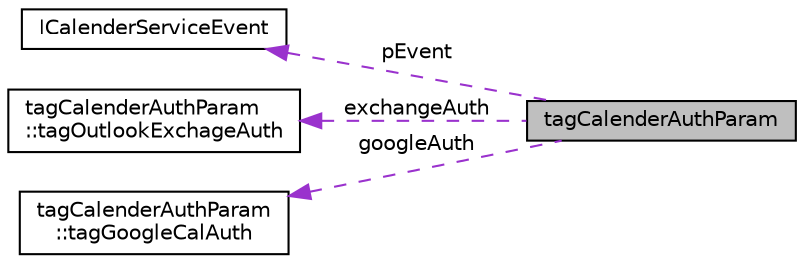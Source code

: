 digraph "tagCalenderAuthParam"
{
  edge [fontname="Helvetica",fontsize="10",labelfontname="Helvetica",labelfontsize="10"];
  node [fontname="Helvetica",fontsize="10",shape=record];
  rankdir="LR";
  Node1 [label="tagCalenderAuthParam",height=0.2,width=0.4,color="black", fillcolor="grey75", style="filled", fontcolor="black"];
  Node2 -> Node1 [dir="back",color="darkorchid3",fontsize="10",style="dashed",label=" pEvent" ,fontname="Helvetica"];
  Node2 [label="ICalenderServiceEvent",height=0.2,width=0.4,color="black", fillcolor="white", style="filled",URL="$class_i_calender_service_event.html",tooltip="Calender Service Callback Event. "];
  Node3 -> Node1 [dir="back",color="darkorchid3",fontsize="10",style="dashed",label=" exchangeAuth" ,fontname="Helvetica"];
  Node3 [label="tagCalenderAuthParam\l::tagOutlookExchageAuth",height=0.2,width=0.4,color="black", fillcolor="white", style="filled",URL="$structtag_calender_auth_param_1_1tag_outlook_exchage_auth.html"];
  Node4 -> Node1 [dir="back",color="darkorchid3",fontsize="10",style="dashed",label=" googleAuth" ,fontname="Helvetica"];
  Node4 [label="tagCalenderAuthParam\l::tagGoogleCalAuth",height=0.2,width=0.4,color="black", fillcolor="white", style="filled",URL="$structtag_calender_auth_param_1_1tag_google_cal_auth.html"];
}
